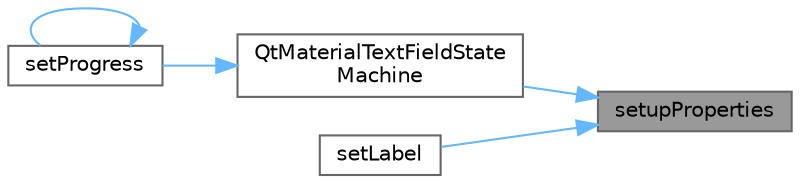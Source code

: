digraph "setupProperties"
{
 // LATEX_PDF_SIZE
  bgcolor="transparent";
  edge [fontname=Helvetica,fontsize=10,labelfontname=Helvetica,labelfontsize=10];
  node [fontname=Helvetica,fontsize=10,shape=box,height=0.2,width=0.4];
  rankdir="RL";
  Node1 [id="Node000001",label="setupProperties",height=0.2,width=0.4,color="gray40", fillcolor="grey60", style="filled", fontcolor="black",tooltip="更新状态机属性"];
  Node1 -> Node2 [id="edge1_Node000001_Node000002",dir="back",color="steelblue1",style="solid",tooltip=" "];
  Node2 [id="Node000002",label="QtMaterialTextFieldState\lMachine",height=0.2,width=0.4,color="grey40", fillcolor="white", style="filled",URL="$class_qt_material_text_field_state_machine.html#af56a03459e257545ad745b858dfcd4c4",tooltip="构造函数，初始化状态机"];
  Node2 -> Node3 [id="edge2_Node000002_Node000003",dir="back",color="steelblue1",style="solid",tooltip=" "];
  Node3 [id="Node000003",label="setProgress",height=0.2,width=0.4,color="grey40", fillcolor="white", style="filled",URL="$class_qt_material_text_field_state_machine.html#af6b68a396d84562940c3a643c56a5305",tooltip="设置动画进度"];
  Node3 -> Node3 [id="edge3_Node000003_Node000003",dir="back",color="steelblue1",style="solid",tooltip=" "];
  Node1 -> Node4 [id="edge4_Node000001_Node000004",dir="back",color="steelblue1",style="solid",tooltip=" "];
  Node4 [id="Node000004",label="setLabel",height=0.2,width=0.4,color="grey40", fillcolor="white", style="filled",URL="$class_qt_material_text_field_state_machine.html#a840970557f05fc34653540345c35aeb9",tooltip="设置标签控件"];
}
